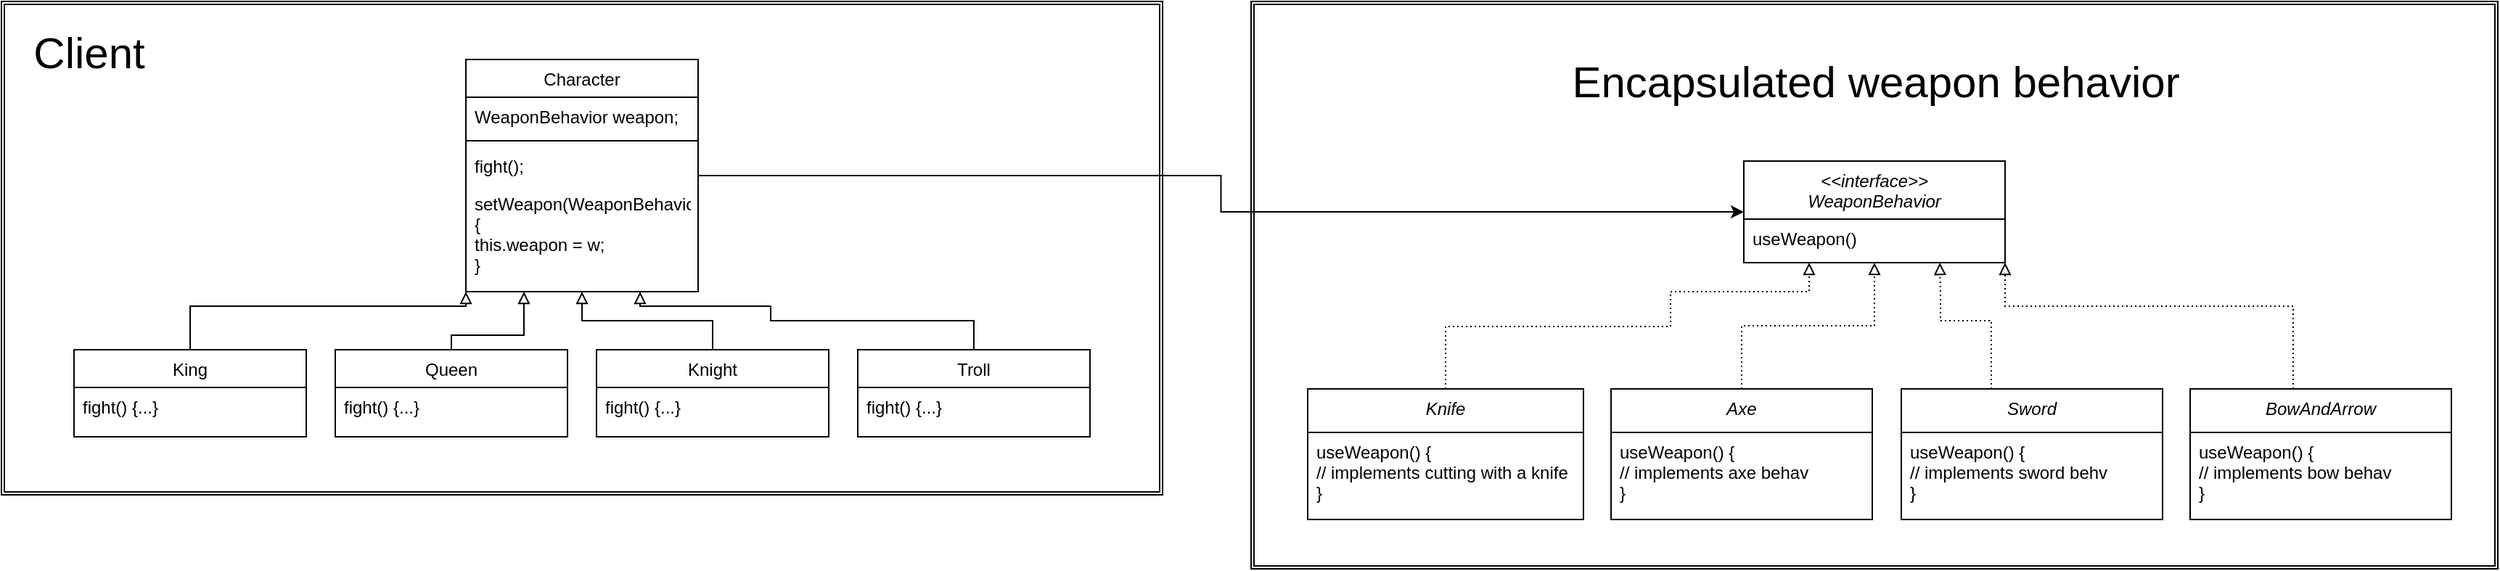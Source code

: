 <mxfile version="21.6.6" type="device">
  <diagram id="C5RBs43oDa-KdzZeNtuy" name="Page-1">
    <mxGraphModel dx="2049" dy="1193" grid="1" gridSize="10" guides="1" tooltips="1" connect="1" arrows="1" fold="1" page="1" pageScale="1" pageWidth="827" pageHeight="1169" math="0" shadow="0">
      <root>
        <mxCell id="WIyWlLk6GJQsqaUBKTNV-0" />
        <mxCell id="WIyWlLk6GJQsqaUBKTNV-1" parent="WIyWlLk6GJQsqaUBKTNV-0" />
        <mxCell id="8Qoepz5na7SzFfJ1dGCg-0" value="" style="shape=ext;double=1;rounded=0;whiteSpace=wrap;html=1;" parent="WIyWlLk6GJQsqaUBKTNV-1" vertex="1">
          <mxGeometry x="70" y="20" width="800" height="340" as="geometry" />
        </mxCell>
        <mxCell id="zkfFHV4jXpPFQw0GAbJ--17" value="Character" style="swimlane;fontStyle=0;align=center;verticalAlign=top;childLayout=stackLayout;horizontal=1;startSize=26;horizontalStack=0;resizeParent=1;resizeLast=0;collapsible=1;marginBottom=0;rounded=0;shadow=0;strokeWidth=1;" parent="WIyWlLk6GJQsqaUBKTNV-1" vertex="1">
          <mxGeometry x="390" y="60" width="160" height="160" as="geometry">
            <mxRectangle x="390" y="120" width="160" height="26" as="alternateBounds" />
          </mxGeometry>
        </mxCell>
        <mxCell id="zkfFHV4jXpPFQw0GAbJ--18" value="WeaponBehavior weapon;" style="text;align=left;verticalAlign=top;spacingLeft=4;spacingRight=4;overflow=hidden;rotatable=0;points=[[0,0.5],[1,0.5]];portConstraint=eastwest;" parent="zkfFHV4jXpPFQw0GAbJ--17" vertex="1">
          <mxGeometry y="26" width="160" height="26" as="geometry" />
        </mxCell>
        <mxCell id="zkfFHV4jXpPFQw0GAbJ--23" value="" style="line;html=1;strokeWidth=1;align=left;verticalAlign=middle;spacingTop=-1;spacingLeft=3;spacingRight=3;rotatable=0;labelPosition=right;points=[];portConstraint=eastwest;" parent="zkfFHV4jXpPFQw0GAbJ--17" vertex="1">
          <mxGeometry y="52" width="160" height="8" as="geometry" />
        </mxCell>
        <mxCell id="zkfFHV4jXpPFQw0GAbJ--24" value="fight();" style="text;align=left;verticalAlign=top;spacingLeft=4;spacingRight=4;overflow=hidden;rotatable=0;points=[[0,0.5],[1,0.5]];portConstraint=eastwest;" parent="zkfFHV4jXpPFQw0GAbJ--17" vertex="1">
          <mxGeometry y="60" width="160" height="26" as="geometry" />
        </mxCell>
        <mxCell id="8Qoepz5na7SzFfJ1dGCg-16" value="setWeapon(WeaponBehavior w) &#xa;{&#xa;this.weapon = w;&#xa;}" style="text;align=left;verticalAlign=top;spacingLeft=4;spacingRight=4;overflow=hidden;rotatable=0;points=[[0,0.5],[1,0.5]];portConstraint=eastwest;" parent="zkfFHV4jXpPFQw0GAbJ--17" vertex="1">
          <mxGeometry y="86" width="160" height="70" as="geometry" />
        </mxCell>
        <mxCell id="8Qoepz5na7SzFfJ1dGCg-11" style="edgeStyle=orthogonalEdgeStyle;rounded=0;orthogonalLoop=1;jettySize=auto;html=1;entryX=0;entryY=1;entryDx=0;entryDy=0;endArrow=block;endFill=0;" parent="WIyWlLk6GJQsqaUBKTNV-1" source="8Qoepz5na7SzFfJ1dGCg-1" target="zkfFHV4jXpPFQw0GAbJ--17" edge="1">
          <mxGeometry relative="1" as="geometry">
            <Array as="points">
              <mxPoint x="200" y="230" />
              <mxPoint x="390" y="230" />
            </Array>
          </mxGeometry>
        </mxCell>
        <mxCell id="8Qoepz5na7SzFfJ1dGCg-1" value="King" style="swimlane;fontStyle=0;align=center;verticalAlign=top;childLayout=stackLayout;horizontal=1;startSize=26;horizontalStack=0;resizeParent=1;resizeLast=0;collapsible=1;marginBottom=0;rounded=0;shadow=0;strokeWidth=1;" parent="WIyWlLk6GJQsqaUBKTNV-1" vertex="1">
          <mxGeometry x="120" y="260" width="160" height="60" as="geometry">
            <mxRectangle x="550" y="140" width="160" height="26" as="alternateBounds" />
          </mxGeometry>
        </mxCell>
        <mxCell id="8Qoepz5na7SzFfJ1dGCg-2" value="fight() {...}" style="text;align=left;verticalAlign=top;spacingLeft=4;spacingRight=4;overflow=hidden;rotatable=0;points=[[0,0.5],[1,0.5]];portConstraint=eastwest;" parent="8Qoepz5na7SzFfJ1dGCg-1" vertex="1">
          <mxGeometry y="26" width="160" height="26" as="geometry" />
        </mxCell>
        <mxCell id="8Qoepz5na7SzFfJ1dGCg-12" style="edgeStyle=orthogonalEdgeStyle;rounded=0;orthogonalLoop=1;jettySize=auto;html=1;entryX=0.25;entryY=1;entryDx=0;entryDy=0;endArrow=block;endFill=0;" parent="WIyWlLk6GJQsqaUBKTNV-1" source="8Qoepz5na7SzFfJ1dGCg-5" target="zkfFHV4jXpPFQw0GAbJ--17" edge="1">
          <mxGeometry relative="1" as="geometry">
            <Array as="points">
              <mxPoint x="380" y="250" />
              <mxPoint x="430" y="250" />
            </Array>
          </mxGeometry>
        </mxCell>
        <mxCell id="8Qoepz5na7SzFfJ1dGCg-5" value="Queen" style="swimlane;fontStyle=0;align=center;verticalAlign=top;childLayout=stackLayout;horizontal=1;startSize=26;horizontalStack=0;resizeParent=1;resizeLast=0;collapsible=1;marginBottom=0;rounded=0;shadow=0;strokeWidth=1;" parent="WIyWlLk6GJQsqaUBKTNV-1" vertex="1">
          <mxGeometry x="300" y="260" width="160" height="60" as="geometry">
            <mxRectangle x="550" y="140" width="160" height="26" as="alternateBounds" />
          </mxGeometry>
        </mxCell>
        <mxCell id="8Qoepz5na7SzFfJ1dGCg-6" value="fight() {...}" style="text;align=left;verticalAlign=top;spacingLeft=4;spacingRight=4;overflow=hidden;rotatable=0;points=[[0,0.5],[1,0.5]];portConstraint=eastwest;" parent="8Qoepz5na7SzFfJ1dGCg-5" vertex="1">
          <mxGeometry y="26" width="160" height="26" as="geometry" />
        </mxCell>
        <mxCell id="8Qoepz5na7SzFfJ1dGCg-13" style="edgeStyle=orthogonalEdgeStyle;rounded=0;orthogonalLoop=1;jettySize=auto;html=1;entryX=0.5;entryY=1;entryDx=0;entryDy=0;endArrow=block;endFill=0;" parent="WIyWlLk6GJQsqaUBKTNV-1" source="8Qoepz5na7SzFfJ1dGCg-7" target="zkfFHV4jXpPFQw0GAbJ--17" edge="1">
          <mxGeometry relative="1" as="geometry" />
        </mxCell>
        <mxCell id="8Qoepz5na7SzFfJ1dGCg-7" value="Knight" style="swimlane;fontStyle=0;align=center;verticalAlign=top;childLayout=stackLayout;horizontal=1;startSize=26;horizontalStack=0;resizeParent=1;resizeLast=0;collapsible=1;marginBottom=0;rounded=0;shadow=0;strokeWidth=1;" parent="WIyWlLk6GJQsqaUBKTNV-1" vertex="1">
          <mxGeometry x="480" y="260" width="160" height="60" as="geometry">
            <mxRectangle x="550" y="140" width="160" height="26" as="alternateBounds" />
          </mxGeometry>
        </mxCell>
        <mxCell id="8Qoepz5na7SzFfJ1dGCg-8" value="fight() {...}" style="text;align=left;verticalAlign=top;spacingLeft=4;spacingRight=4;overflow=hidden;rotatable=0;points=[[0,0.5],[1,0.5]];portConstraint=eastwest;" parent="8Qoepz5na7SzFfJ1dGCg-7" vertex="1">
          <mxGeometry y="26" width="160" height="26" as="geometry" />
        </mxCell>
        <mxCell id="8Qoepz5na7SzFfJ1dGCg-14" style="edgeStyle=orthogonalEdgeStyle;rounded=0;orthogonalLoop=1;jettySize=auto;html=1;entryX=0.75;entryY=1;entryDx=0;entryDy=0;endArrow=block;endFill=0;" parent="WIyWlLk6GJQsqaUBKTNV-1" source="8Qoepz5na7SzFfJ1dGCg-9" target="zkfFHV4jXpPFQw0GAbJ--17" edge="1">
          <mxGeometry relative="1" as="geometry">
            <Array as="points">
              <mxPoint x="740" y="240" />
              <mxPoint x="600" y="240" />
              <mxPoint x="600" y="230" />
              <mxPoint x="510" y="230" />
            </Array>
          </mxGeometry>
        </mxCell>
        <mxCell id="8Qoepz5na7SzFfJ1dGCg-9" value="Troll" style="swimlane;fontStyle=0;align=center;verticalAlign=top;childLayout=stackLayout;horizontal=1;startSize=26;horizontalStack=0;resizeParent=1;resizeLast=0;collapsible=1;marginBottom=0;rounded=0;shadow=0;strokeWidth=1;" parent="WIyWlLk6GJQsqaUBKTNV-1" vertex="1">
          <mxGeometry x="660" y="260" width="160" height="60" as="geometry">
            <mxRectangle x="550" y="140" width="160" height="26" as="alternateBounds" />
          </mxGeometry>
        </mxCell>
        <mxCell id="8Qoepz5na7SzFfJ1dGCg-10" value="fight() {...}" style="text;align=left;verticalAlign=top;spacingLeft=4;spacingRight=4;overflow=hidden;rotatable=0;points=[[0,0.5],[1,0.5]];portConstraint=eastwest;" parent="8Qoepz5na7SzFfJ1dGCg-9" vertex="1">
          <mxGeometry y="26" width="160" height="26" as="geometry" />
        </mxCell>
        <mxCell id="8Qoepz5na7SzFfJ1dGCg-15" value="&lt;font style=&quot;font-size: 30px;&quot;&gt;Client&lt;/font&gt;" style="text;html=1;align=center;verticalAlign=middle;resizable=0;points=[];autosize=1;strokeColor=none;fillColor=none;" parent="WIyWlLk6GJQsqaUBKTNV-1" vertex="1">
          <mxGeometry x="80" y="30" width="100" height="50" as="geometry" />
        </mxCell>
        <mxCell id="P7VQ4AQPS_QFVQeYK5xy-0" value="" style="shape=ext;double=1;rounded=0;whiteSpace=wrap;html=1;fillStyle=auto;" vertex="1" parent="WIyWlLk6GJQsqaUBKTNV-1">
          <mxGeometry x="931" y="20" width="859" height="391" as="geometry" />
        </mxCell>
        <mxCell id="P7VQ4AQPS_QFVQeYK5xy-1" value="&lt;&lt;interface&gt;&gt;&#xa;WeaponBehavior" style="swimlane;fontStyle=2;align=center;verticalAlign=top;childLayout=stackLayout;horizontal=1;startSize=40;horizontalStack=0;resizeParent=1;resizeLast=0;collapsible=1;marginBottom=0;rounded=0;shadow=0;strokeWidth=1;" vertex="1" parent="WIyWlLk6GJQsqaUBKTNV-1">
          <mxGeometry x="1270.5" y="130" width="180" height="70" as="geometry">
            <mxRectangle x="230" y="140" width="160" height="26" as="alternateBounds" />
          </mxGeometry>
        </mxCell>
        <mxCell id="P7VQ4AQPS_QFVQeYK5xy-2" value="useWeapon()" style="text;align=left;verticalAlign=top;spacingLeft=4;spacingRight=4;overflow=hidden;rotatable=0;points=[[0,0.5],[1,0.5]];portConstraint=eastwest;" vertex="1" parent="P7VQ4AQPS_QFVQeYK5xy-1">
          <mxGeometry y="40" width="180" height="26" as="geometry" />
        </mxCell>
        <mxCell id="P7VQ4AQPS_QFVQeYK5xy-3" style="edgeStyle=orthogonalEdgeStyle;rounded=0;orthogonalLoop=1;jettySize=auto;html=1;exitX=0.5;exitY=0;exitDx=0;exitDy=0;entryX=0.25;entryY=1;entryDx=0;entryDy=0;endArrow=block;endFill=0;dashed=1;dashPattern=1 2;" edge="1" parent="WIyWlLk6GJQsqaUBKTNV-1" source="P7VQ4AQPS_QFVQeYK5xy-4" target="P7VQ4AQPS_QFVQeYK5xy-1">
          <mxGeometry relative="1" as="geometry">
            <Array as="points">
              <mxPoint x="1065" y="244" />
              <mxPoint x="1220" y="244" />
              <mxPoint x="1220" y="220" />
              <mxPoint x="1316" y="220" />
            </Array>
          </mxGeometry>
        </mxCell>
        <mxCell id="P7VQ4AQPS_QFVQeYK5xy-4" value="Knife" style="swimlane;fontStyle=2;align=center;verticalAlign=top;childLayout=stackLayout;horizontal=1;startSize=30;horizontalStack=0;resizeParent=1;resizeLast=0;collapsible=1;marginBottom=0;rounded=0;shadow=0;strokeWidth=1;" vertex="1" parent="WIyWlLk6GJQsqaUBKTNV-1">
          <mxGeometry x="970" y="287" width="190" height="90" as="geometry">
            <mxRectangle x="230" y="140" width="160" height="26" as="alternateBounds" />
          </mxGeometry>
        </mxCell>
        <mxCell id="P7VQ4AQPS_QFVQeYK5xy-5" value="useWeapon() {&#xa;// implements cutting with a knife&#xa;}" style="text;align=left;verticalAlign=top;spacingLeft=4;spacingRight=4;overflow=hidden;rotatable=0;points=[[0,0.5],[1,0.5]];portConstraint=eastwest;" vertex="1" parent="P7VQ4AQPS_QFVQeYK5xy-4">
          <mxGeometry y="30" width="190" height="60" as="geometry" />
        </mxCell>
        <mxCell id="P7VQ4AQPS_QFVQeYK5xy-6" style="edgeStyle=orthogonalEdgeStyle;rounded=0;orthogonalLoop=1;jettySize=auto;html=1;entryX=0.5;entryY=1;entryDx=0;entryDy=0;endArrow=block;endFill=0;dashed=1;dashPattern=1 2;" edge="1" parent="WIyWlLk6GJQsqaUBKTNV-1" source="P7VQ4AQPS_QFVQeYK5xy-7" target="P7VQ4AQPS_QFVQeYK5xy-1">
          <mxGeometry relative="1" as="geometry" />
        </mxCell>
        <mxCell id="P7VQ4AQPS_QFVQeYK5xy-7" value="Axe" style="swimlane;fontStyle=2;align=center;verticalAlign=top;childLayout=stackLayout;horizontal=1;startSize=30;horizontalStack=0;resizeParent=1;resizeLast=0;collapsible=1;marginBottom=0;rounded=0;shadow=0;strokeWidth=1;" vertex="1" parent="WIyWlLk6GJQsqaUBKTNV-1">
          <mxGeometry x="1179" y="287" width="180" height="90" as="geometry">
            <mxRectangle x="230" y="140" width="160" height="26" as="alternateBounds" />
          </mxGeometry>
        </mxCell>
        <mxCell id="P7VQ4AQPS_QFVQeYK5xy-8" value="useWeapon() {&#xa;// implements axe behav&#xa;}" style="text;align=left;verticalAlign=top;spacingLeft=4;spacingRight=4;overflow=hidden;rotatable=0;points=[[0,0.5],[1,0.5]];portConstraint=eastwest;" vertex="1" parent="P7VQ4AQPS_QFVQeYK5xy-7">
          <mxGeometry y="30" width="180" height="60" as="geometry" />
        </mxCell>
        <mxCell id="P7VQ4AQPS_QFVQeYK5xy-9" style="edgeStyle=orthogonalEdgeStyle;rounded=0;orthogonalLoop=1;jettySize=auto;html=1;endArrow=block;endFill=0;dashed=1;dashPattern=1 2;entryX=0.75;entryY=1;entryDx=0;entryDy=0;" edge="1" parent="WIyWlLk6GJQsqaUBKTNV-1" source="P7VQ4AQPS_QFVQeYK5xy-10" target="P7VQ4AQPS_QFVQeYK5xy-1">
          <mxGeometry relative="1" as="geometry">
            <mxPoint x="1191" y="200" as="targetPoint" />
            <Array as="points">
              <mxPoint x="1441" y="240" />
              <mxPoint x="1406" y="240" />
              <mxPoint x="1406" y="220" />
            </Array>
          </mxGeometry>
        </mxCell>
        <mxCell id="P7VQ4AQPS_QFVQeYK5xy-10" value="Sword" style="swimlane;fontStyle=2;align=center;verticalAlign=top;childLayout=stackLayout;horizontal=1;startSize=30;horizontalStack=0;resizeParent=1;resizeLast=0;collapsible=1;marginBottom=0;rounded=0;shadow=0;strokeWidth=1;" vertex="1" parent="WIyWlLk6GJQsqaUBKTNV-1">
          <mxGeometry x="1379" y="287" width="180" height="90" as="geometry">
            <mxRectangle x="230" y="140" width="160" height="26" as="alternateBounds" />
          </mxGeometry>
        </mxCell>
        <mxCell id="P7VQ4AQPS_QFVQeYK5xy-11" value="useWeapon() {&#xa;// implements sword behv&#xa;}" style="text;align=left;verticalAlign=top;spacingLeft=4;spacingRight=4;overflow=hidden;rotatable=0;points=[[0,0.5],[1,0.5]];portConstraint=eastwest;" vertex="1" parent="P7VQ4AQPS_QFVQeYK5xy-10">
          <mxGeometry y="30" width="180" height="60" as="geometry" />
        </mxCell>
        <mxCell id="P7VQ4AQPS_QFVQeYK5xy-12" value="&lt;font style=&quot;font-size: 30px;&quot;&gt;Encapsulated weapon behavior&lt;br&gt;&lt;/font&gt;" style="text;html=1;align=center;verticalAlign=middle;resizable=0;points=[];autosize=1;strokeColor=none;fillColor=none;fontSize=30;" vertex="1" parent="WIyWlLk6GJQsqaUBKTNV-1">
          <mxGeometry x="1140.5" y="50" width="440" height="50" as="geometry" />
        </mxCell>
        <mxCell id="P7VQ4AQPS_QFVQeYK5xy-15" style="edgeStyle=orthogonalEdgeStyle;rounded=0;orthogonalLoop=1;jettySize=auto;html=1;entryX=1;entryY=1;entryDx=0;entryDy=0;endArrow=block;endFill=0;dashed=1;dashPattern=1 2;" edge="1" parent="WIyWlLk6GJQsqaUBKTNV-1" source="P7VQ4AQPS_QFVQeYK5xy-13" target="P7VQ4AQPS_QFVQeYK5xy-1">
          <mxGeometry relative="1" as="geometry">
            <Array as="points">
              <mxPoint x="1649" y="230" />
              <mxPoint x="1451" y="230" />
            </Array>
          </mxGeometry>
        </mxCell>
        <mxCell id="P7VQ4AQPS_QFVQeYK5xy-13" value="BowAndArrow" style="swimlane;fontStyle=2;align=center;verticalAlign=top;childLayout=stackLayout;horizontal=1;startSize=30;horizontalStack=0;resizeParent=1;resizeLast=0;collapsible=1;marginBottom=0;rounded=0;shadow=0;strokeWidth=1;" vertex="1" parent="WIyWlLk6GJQsqaUBKTNV-1">
          <mxGeometry x="1578" y="287" width="180" height="90" as="geometry">
            <mxRectangle x="230" y="140" width="160" height="26" as="alternateBounds" />
          </mxGeometry>
        </mxCell>
        <mxCell id="P7VQ4AQPS_QFVQeYK5xy-14" value="useWeapon() {&#xa;// implements bow behav&#xa;}" style="text;align=left;verticalAlign=top;spacingLeft=4;spacingRight=4;overflow=hidden;rotatable=0;points=[[0,0.5],[1,0.5]];portConstraint=eastwest;" vertex="1" parent="P7VQ4AQPS_QFVQeYK5xy-13">
          <mxGeometry y="30" width="180" height="60" as="geometry" />
        </mxCell>
        <mxCell id="P7VQ4AQPS_QFVQeYK5xy-16" style="edgeStyle=orthogonalEdgeStyle;rounded=0;orthogonalLoop=1;jettySize=auto;html=1;entryX=0;entryY=0.5;entryDx=0;entryDy=0;" edge="1" parent="WIyWlLk6GJQsqaUBKTNV-1" source="zkfFHV4jXpPFQw0GAbJ--17" target="P7VQ4AQPS_QFVQeYK5xy-1">
          <mxGeometry relative="1" as="geometry" />
        </mxCell>
      </root>
    </mxGraphModel>
  </diagram>
</mxfile>
